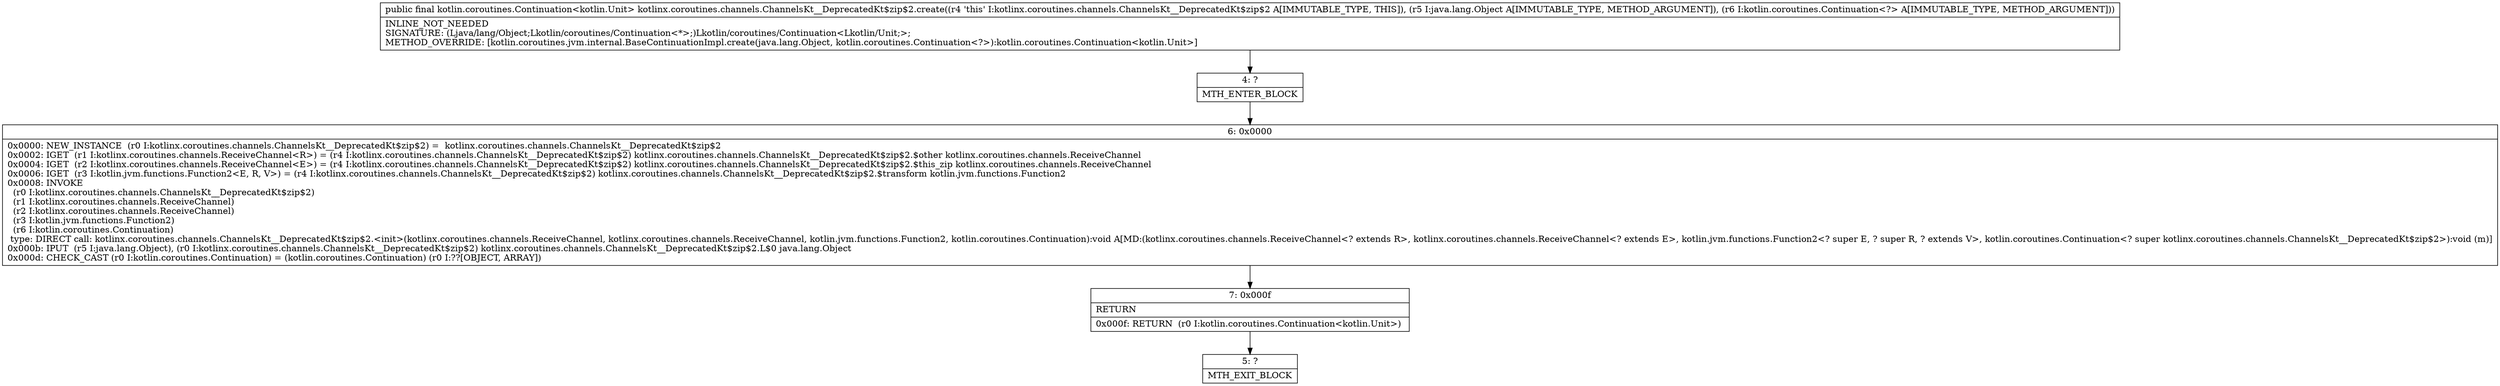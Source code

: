 digraph "CFG forkotlinx.coroutines.channels.ChannelsKt__DeprecatedKt$zip$2.create(Ljava\/lang\/Object;Lkotlin\/coroutines\/Continuation;)Lkotlin\/coroutines\/Continuation;" {
Node_4 [shape=record,label="{4\:\ ?|MTH_ENTER_BLOCK\l}"];
Node_6 [shape=record,label="{6\:\ 0x0000|0x0000: NEW_INSTANCE  (r0 I:kotlinx.coroutines.channels.ChannelsKt__DeprecatedKt$zip$2) =  kotlinx.coroutines.channels.ChannelsKt__DeprecatedKt$zip$2 \l0x0002: IGET  (r1 I:kotlinx.coroutines.channels.ReceiveChannel\<R\>) = (r4 I:kotlinx.coroutines.channels.ChannelsKt__DeprecatedKt$zip$2) kotlinx.coroutines.channels.ChannelsKt__DeprecatedKt$zip$2.$other kotlinx.coroutines.channels.ReceiveChannel \l0x0004: IGET  (r2 I:kotlinx.coroutines.channels.ReceiveChannel\<E\>) = (r4 I:kotlinx.coroutines.channels.ChannelsKt__DeprecatedKt$zip$2) kotlinx.coroutines.channels.ChannelsKt__DeprecatedKt$zip$2.$this_zip kotlinx.coroutines.channels.ReceiveChannel \l0x0006: IGET  (r3 I:kotlin.jvm.functions.Function2\<E, R, V\>) = (r4 I:kotlinx.coroutines.channels.ChannelsKt__DeprecatedKt$zip$2) kotlinx.coroutines.channels.ChannelsKt__DeprecatedKt$zip$2.$transform kotlin.jvm.functions.Function2 \l0x0008: INVOKE  \l  (r0 I:kotlinx.coroutines.channels.ChannelsKt__DeprecatedKt$zip$2)\l  (r1 I:kotlinx.coroutines.channels.ReceiveChannel)\l  (r2 I:kotlinx.coroutines.channels.ReceiveChannel)\l  (r3 I:kotlin.jvm.functions.Function2)\l  (r6 I:kotlin.coroutines.Continuation)\l type: DIRECT call: kotlinx.coroutines.channels.ChannelsKt__DeprecatedKt$zip$2.\<init\>(kotlinx.coroutines.channels.ReceiveChannel, kotlinx.coroutines.channels.ReceiveChannel, kotlin.jvm.functions.Function2, kotlin.coroutines.Continuation):void A[MD:(kotlinx.coroutines.channels.ReceiveChannel\<? extends R\>, kotlinx.coroutines.channels.ReceiveChannel\<? extends E\>, kotlin.jvm.functions.Function2\<? super E, ? super R, ? extends V\>, kotlin.coroutines.Continuation\<? super kotlinx.coroutines.channels.ChannelsKt__DeprecatedKt$zip$2\>):void (m)]\l0x000b: IPUT  (r5 I:java.lang.Object), (r0 I:kotlinx.coroutines.channels.ChannelsKt__DeprecatedKt$zip$2) kotlinx.coroutines.channels.ChannelsKt__DeprecatedKt$zip$2.L$0 java.lang.Object \l0x000d: CHECK_CAST (r0 I:kotlin.coroutines.Continuation) = (kotlin.coroutines.Continuation) (r0 I:??[OBJECT, ARRAY]) \l}"];
Node_7 [shape=record,label="{7\:\ 0x000f|RETURN\l|0x000f: RETURN  (r0 I:kotlin.coroutines.Continuation\<kotlin.Unit\>) \l}"];
Node_5 [shape=record,label="{5\:\ ?|MTH_EXIT_BLOCK\l}"];
MethodNode[shape=record,label="{public final kotlin.coroutines.Continuation\<kotlin.Unit\> kotlinx.coroutines.channels.ChannelsKt__DeprecatedKt$zip$2.create((r4 'this' I:kotlinx.coroutines.channels.ChannelsKt__DeprecatedKt$zip$2 A[IMMUTABLE_TYPE, THIS]), (r5 I:java.lang.Object A[IMMUTABLE_TYPE, METHOD_ARGUMENT]), (r6 I:kotlin.coroutines.Continuation\<?\> A[IMMUTABLE_TYPE, METHOD_ARGUMENT]))  | INLINE_NOT_NEEDED\lSIGNATURE: (Ljava\/lang\/Object;Lkotlin\/coroutines\/Continuation\<*\>;)Lkotlin\/coroutines\/Continuation\<Lkotlin\/Unit;\>;\lMETHOD_OVERRIDE: [kotlin.coroutines.jvm.internal.BaseContinuationImpl.create(java.lang.Object, kotlin.coroutines.Continuation\<?\>):kotlin.coroutines.Continuation\<kotlin.Unit\>]\l}"];
MethodNode -> Node_4;Node_4 -> Node_6;
Node_6 -> Node_7;
Node_7 -> Node_5;
}

